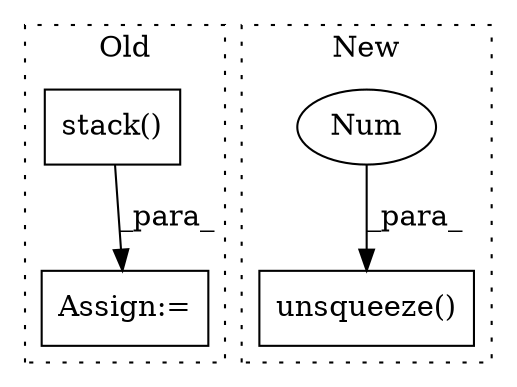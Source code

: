 digraph G {
subgraph cluster0 {
1 [label="stack()" a="75" s="7500,7523" l="12,1" shape="box"];
4 [label="Assign:=" a="68" s="7497" l="3" shape="box"];
label = "Old";
style="dotted";
}
subgraph cluster1 {
2 [label="unsqueeze()" a="75" s="6523,6550" l="26,1" shape="box"];
3 [label="Num" a="76" s="6549" l="1" shape="ellipse"];
label = "New";
style="dotted";
}
1 -> 4 [label="_para_"];
3 -> 2 [label="_para_"];
}